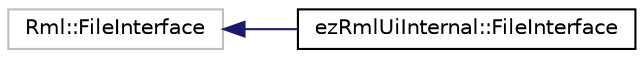 digraph "Graphical Class Hierarchy"
{
 // LATEX_PDF_SIZE
  edge [fontname="Helvetica",fontsize="10",labelfontname="Helvetica",labelfontsize="10"];
  node [fontname="Helvetica",fontsize="10",shape=record];
  rankdir="LR";
  Node3783 [label="Rml::FileInterface",height=0.2,width=0.4,color="grey75", fillcolor="white", style="filled",tooltip=" "];
  Node3783 -> Node0 [dir="back",color="midnightblue",fontsize="10",style="solid",fontname="Helvetica"];
  Node0 [label="ezRmlUiInternal::FileInterface",height=0.2,width=0.4,color="black", fillcolor="white", style="filled",URL="$da/d47/classez_rml_ui_internal_1_1_file_interface.htm",tooltip=" "];
}

